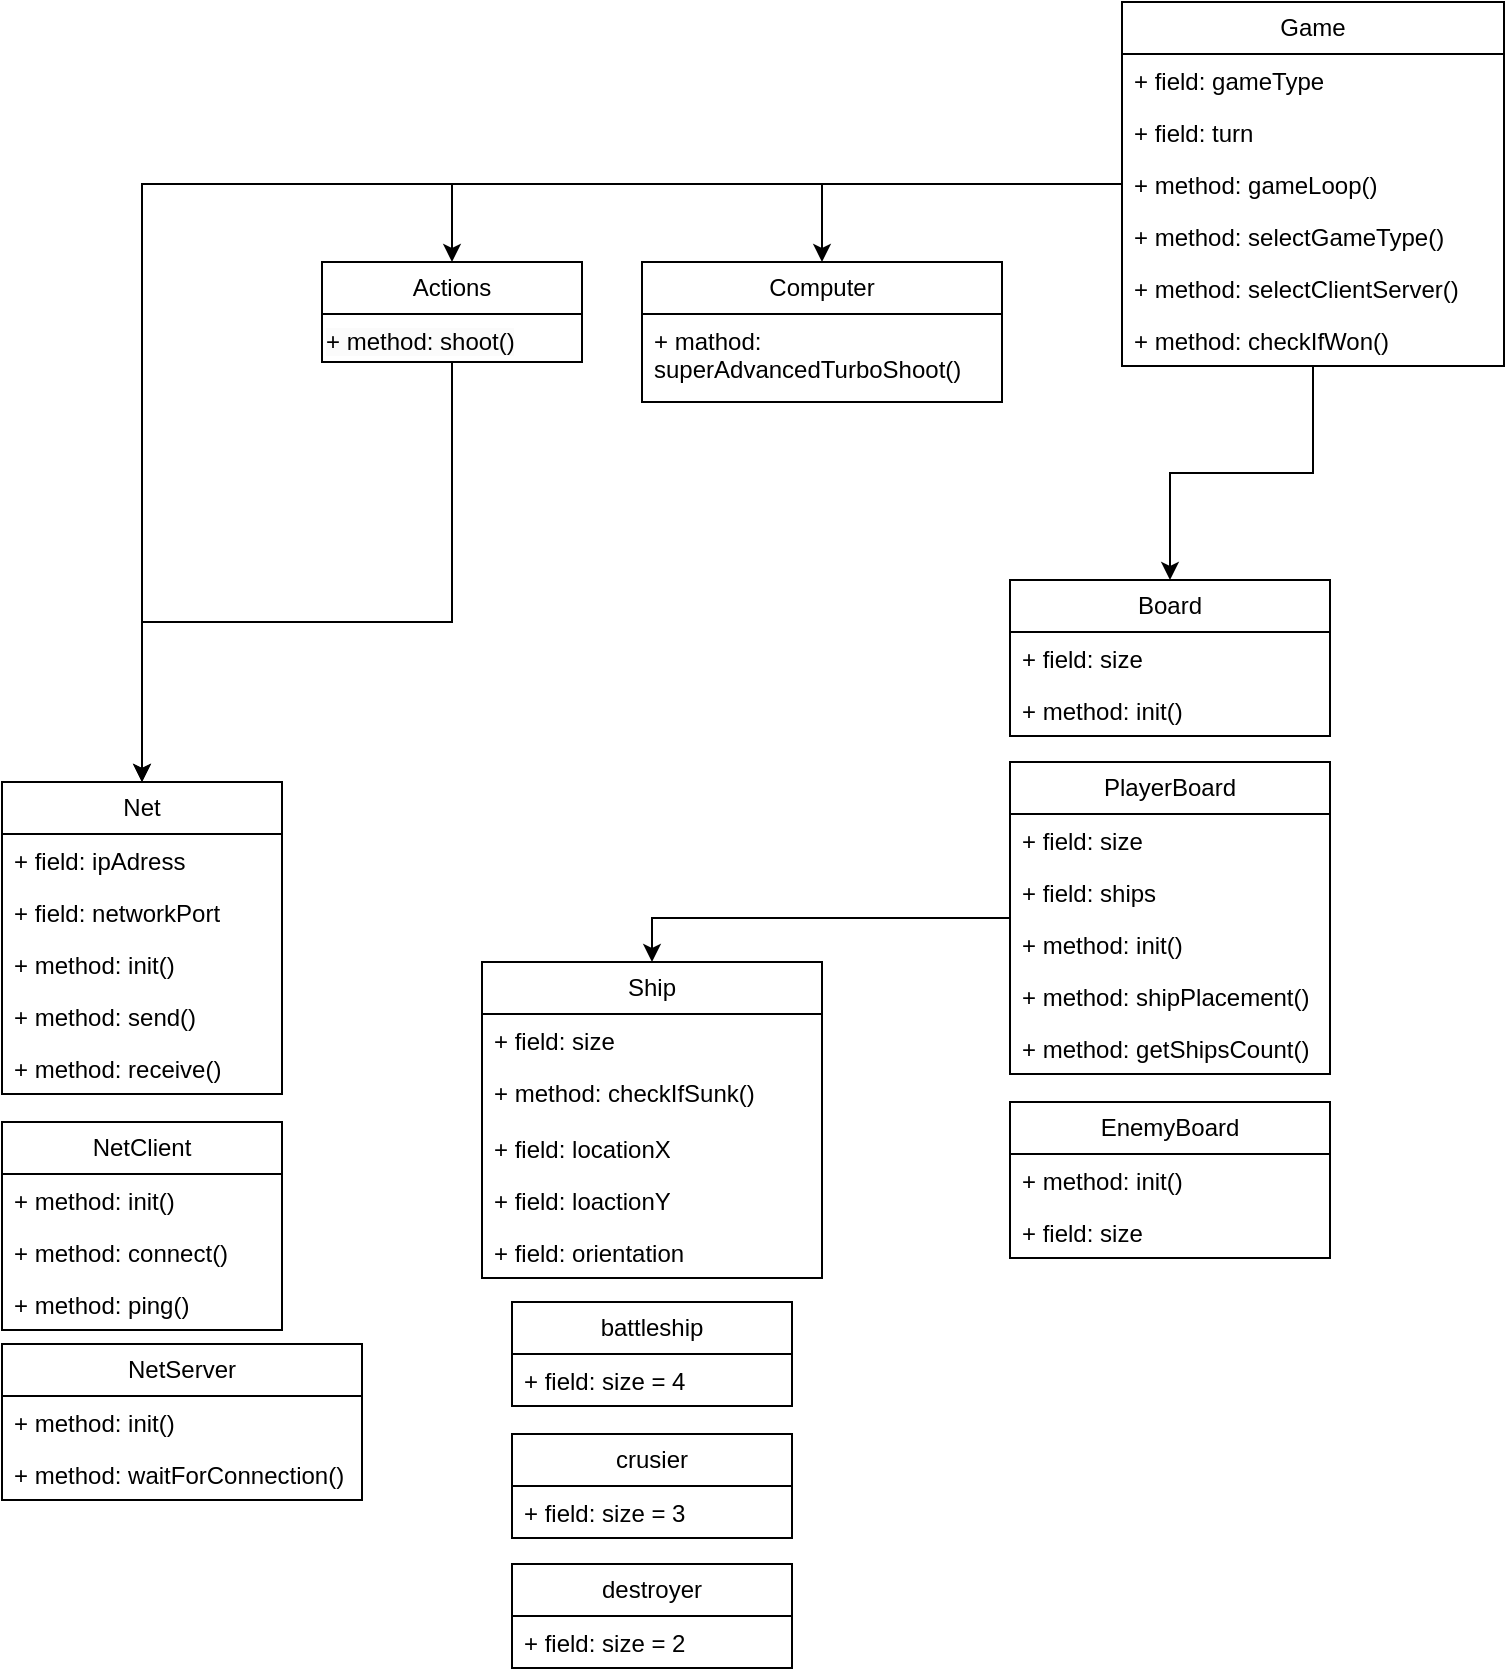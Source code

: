 <mxfile version="21.2.2">
  <diagram name="Strona-1" id="ptKBFkSR5Me5YF2H6tBo">
    <mxGraphModel dx="2522" dy="958" grid="1" gridSize="10" guides="1" tooltips="1" connect="1" arrows="1" fold="1" page="1" pageScale="1" pageWidth="827" pageHeight="1169" math="0" shadow="0">
      <root>
        <mxCell id="0" />
        <mxCell id="1" parent="0" />
        <mxCell id="-UJnBMwhe2p7QvLc2iG4-4" value="Ship" style="swimlane;fontStyle=0;childLayout=stackLayout;horizontal=1;startSize=26;fillColor=none;horizontalStack=0;resizeParent=1;resizeParentMax=0;resizeLast=0;collapsible=1;marginBottom=0;whiteSpace=wrap;html=1;" vertex="1" parent="1">
          <mxGeometry x="140" y="540" width="170" height="158" as="geometry" />
        </mxCell>
        <mxCell id="-UJnBMwhe2p7QvLc2iG4-16" value="+ field: size" style="text;strokeColor=none;fillColor=none;align=left;verticalAlign=top;spacingLeft=4;spacingRight=4;overflow=hidden;rotatable=0;points=[[0,0.5],[1,0.5]];portConstraint=eastwest;whiteSpace=wrap;html=1;" vertex="1" parent="-UJnBMwhe2p7QvLc2iG4-4">
          <mxGeometry y="26" width="170" height="26" as="geometry" />
        </mxCell>
        <mxCell id="-UJnBMwhe2p7QvLc2iG4-5" value="+ method: checkIfSunk()" style="text;strokeColor=none;fillColor=none;align=left;verticalAlign=top;spacingLeft=4;spacingRight=4;overflow=hidden;rotatable=0;points=[[0,0.5],[1,0.5]];portConstraint=eastwest;whiteSpace=wrap;html=1;" vertex="1" parent="-UJnBMwhe2p7QvLc2iG4-4">
          <mxGeometry y="52" width="170" height="28" as="geometry" />
        </mxCell>
        <mxCell id="-UJnBMwhe2p7QvLc2iG4-26" value="+ field: locationX" style="text;strokeColor=none;fillColor=none;align=left;verticalAlign=top;spacingLeft=4;spacingRight=4;overflow=hidden;rotatable=0;points=[[0,0.5],[1,0.5]];portConstraint=eastwest;whiteSpace=wrap;html=1;" vertex="1" parent="-UJnBMwhe2p7QvLc2iG4-4">
          <mxGeometry y="80" width="170" height="26" as="geometry" />
        </mxCell>
        <mxCell id="-UJnBMwhe2p7QvLc2iG4-25" value="+ field: loactionY" style="text;strokeColor=none;fillColor=none;align=left;verticalAlign=top;spacingLeft=4;spacingRight=4;overflow=hidden;rotatable=0;points=[[0,0.5],[1,0.5]];portConstraint=eastwest;whiteSpace=wrap;html=1;" vertex="1" parent="-UJnBMwhe2p7QvLc2iG4-4">
          <mxGeometry y="106" width="170" height="26" as="geometry" />
        </mxCell>
        <mxCell id="-UJnBMwhe2p7QvLc2iG4-27" value="+ field: orientation" style="text;strokeColor=none;fillColor=none;align=left;verticalAlign=top;spacingLeft=4;spacingRight=4;overflow=hidden;rotatable=0;points=[[0,0.5],[1,0.5]];portConstraint=eastwest;whiteSpace=wrap;html=1;" vertex="1" parent="-UJnBMwhe2p7QvLc2iG4-4">
          <mxGeometry y="132" width="170" height="26" as="geometry" />
        </mxCell>
        <mxCell id="-UJnBMwhe2p7QvLc2iG4-12" value="battleship" style="swimlane;fontStyle=0;childLayout=stackLayout;horizontal=1;startSize=26;fillColor=none;horizontalStack=0;resizeParent=1;resizeParentMax=0;resizeLast=0;collapsible=1;marginBottom=0;whiteSpace=wrap;html=1;" vertex="1" parent="1">
          <mxGeometry x="155" y="710" width="140" height="52" as="geometry" />
        </mxCell>
        <mxCell id="-UJnBMwhe2p7QvLc2iG4-13" value="+ field: size = 4" style="text;strokeColor=none;fillColor=none;align=left;verticalAlign=top;spacingLeft=4;spacingRight=4;overflow=hidden;rotatable=0;points=[[0,0.5],[1,0.5]];portConstraint=eastwest;whiteSpace=wrap;html=1;" vertex="1" parent="-UJnBMwhe2p7QvLc2iG4-12">
          <mxGeometry y="26" width="140" height="26" as="geometry" />
        </mxCell>
        <mxCell id="-UJnBMwhe2p7QvLc2iG4-17" value="destroyer" style="swimlane;fontStyle=0;childLayout=stackLayout;horizontal=1;startSize=26;fillColor=none;horizontalStack=0;resizeParent=1;resizeParentMax=0;resizeLast=0;collapsible=1;marginBottom=0;whiteSpace=wrap;html=1;" vertex="1" parent="1">
          <mxGeometry x="155" y="841" width="140" height="52" as="geometry" />
        </mxCell>
        <mxCell id="-UJnBMwhe2p7QvLc2iG4-18" value="+ field: size = 2" style="text;strokeColor=none;fillColor=none;align=left;verticalAlign=top;spacingLeft=4;spacingRight=4;overflow=hidden;rotatable=0;points=[[0,0.5],[1,0.5]];portConstraint=eastwest;whiteSpace=wrap;html=1;" vertex="1" parent="-UJnBMwhe2p7QvLc2iG4-17">
          <mxGeometry y="26" width="140" height="26" as="geometry" />
        </mxCell>
        <mxCell id="-UJnBMwhe2p7QvLc2iG4-21" value="crusier" style="swimlane;fontStyle=0;childLayout=stackLayout;horizontal=1;startSize=26;fillColor=none;horizontalStack=0;resizeParent=1;resizeParentMax=0;resizeLast=0;collapsible=1;marginBottom=0;whiteSpace=wrap;html=1;" vertex="1" parent="1">
          <mxGeometry x="155" y="776" width="140" height="52" as="geometry" />
        </mxCell>
        <mxCell id="-UJnBMwhe2p7QvLc2iG4-22" value="+ field: size = 3" style="text;strokeColor=none;fillColor=none;align=left;verticalAlign=top;spacingLeft=4;spacingRight=4;overflow=hidden;rotatable=0;points=[[0,0.5],[1,0.5]];portConstraint=eastwest;whiteSpace=wrap;html=1;" vertex="1" parent="-UJnBMwhe2p7QvLc2iG4-21">
          <mxGeometry y="26" width="140" height="26" as="geometry" />
        </mxCell>
        <mxCell id="-UJnBMwhe2p7QvLc2iG4-97" style="edgeStyle=orthogonalEdgeStyle;rounded=0;orthogonalLoop=1;jettySize=auto;html=1;entryX=0.5;entryY=0;entryDx=0;entryDy=0;" edge="1" parent="1" source="-UJnBMwhe2p7QvLc2iG4-28" target="-UJnBMwhe2p7QvLc2iG4-4">
          <mxGeometry relative="1" as="geometry" />
        </mxCell>
        <mxCell id="-UJnBMwhe2p7QvLc2iG4-28" value="PlayerBoard" style="swimlane;fontStyle=0;childLayout=stackLayout;horizontal=1;startSize=26;fillColor=none;horizontalStack=0;resizeParent=1;resizeParentMax=0;resizeLast=0;collapsible=1;marginBottom=0;whiteSpace=wrap;html=1;" vertex="1" parent="1">
          <mxGeometry x="404" y="440" width="160" height="156" as="geometry" />
        </mxCell>
        <mxCell id="-UJnBMwhe2p7QvLc2iG4-29" value="+ field: size" style="text;strokeColor=none;fillColor=none;align=left;verticalAlign=top;spacingLeft=4;spacingRight=4;overflow=hidden;rotatable=0;points=[[0,0.5],[1,0.5]];portConstraint=eastwest;whiteSpace=wrap;html=1;" vertex="1" parent="-UJnBMwhe2p7QvLc2iG4-28">
          <mxGeometry y="26" width="160" height="26" as="geometry" />
        </mxCell>
        <mxCell id="-UJnBMwhe2p7QvLc2iG4-82" value="+ field: ships" style="text;strokeColor=none;fillColor=none;align=left;verticalAlign=top;spacingLeft=4;spacingRight=4;overflow=hidden;rotatable=0;points=[[0,0.5],[1,0.5]];portConstraint=eastwest;whiteSpace=wrap;html=1;" vertex="1" parent="-UJnBMwhe2p7QvLc2iG4-28">
          <mxGeometry y="52" width="160" height="26" as="geometry" />
        </mxCell>
        <mxCell id="-UJnBMwhe2p7QvLc2iG4-36" value="+ method: init()" style="text;strokeColor=none;fillColor=none;align=left;verticalAlign=top;spacingLeft=4;spacingRight=4;overflow=hidden;rotatable=0;points=[[0,0.5],[1,0.5]];portConstraint=eastwest;whiteSpace=wrap;html=1;" vertex="1" parent="-UJnBMwhe2p7QvLc2iG4-28">
          <mxGeometry y="78" width="160" height="26" as="geometry" />
        </mxCell>
        <mxCell id="-UJnBMwhe2p7QvLc2iG4-72" value="+ method: shipPlacement()" style="text;strokeColor=none;fillColor=none;align=left;verticalAlign=top;spacingLeft=4;spacingRight=4;overflow=hidden;rotatable=0;points=[[0,0.5],[1,0.5]];portConstraint=eastwest;whiteSpace=wrap;html=1;" vertex="1" parent="-UJnBMwhe2p7QvLc2iG4-28">
          <mxGeometry y="104" width="160" height="26" as="geometry" />
        </mxCell>
        <mxCell id="-UJnBMwhe2p7QvLc2iG4-37" value="+ method: getShipsCount()" style="text;strokeColor=none;fillColor=none;align=left;verticalAlign=top;spacingLeft=4;spacingRight=4;overflow=hidden;rotatable=0;points=[[0,0.5],[1,0.5]];portConstraint=eastwest;whiteSpace=wrap;html=1;" vertex="1" parent="-UJnBMwhe2p7QvLc2iG4-28">
          <mxGeometry y="130" width="160" height="26" as="geometry" />
        </mxCell>
        <mxCell id="-UJnBMwhe2p7QvLc2iG4-32" value="Actions" style="swimlane;fontStyle=0;childLayout=stackLayout;horizontal=1;startSize=26;fillColor=none;horizontalStack=0;resizeParent=1;resizeParentMax=0;resizeLast=0;collapsible=1;marginBottom=0;whiteSpace=wrap;html=1;" vertex="1" parent="1">
          <mxGeometry x="60" y="190" width="130" height="50" as="geometry" />
        </mxCell>
        <mxCell id="-UJnBMwhe2p7QvLc2iG4-66" value="&lt;span style=&quot;color: rgb(0, 0, 0); font-family: Helvetica; font-size: 12px; font-style: normal; font-variant-ligatures: normal; font-variant-caps: normal; font-weight: 400; letter-spacing: normal; orphans: 2; text-align: left; text-indent: 0px; text-transform: none; widows: 2; word-spacing: 0px; -webkit-text-stroke-width: 0px; background-color: rgb(251, 251, 251); text-decoration-thickness: initial; text-decoration-style: initial; text-decoration-color: initial; float: none; display: inline !important;&quot;&gt;+ method: shoot()&lt;/span&gt;" style="text;whiteSpace=wrap;html=1;" vertex="1" parent="-UJnBMwhe2p7QvLc2iG4-32">
          <mxGeometry y="26" width="130" height="24" as="geometry" />
        </mxCell>
        <mxCell id="-UJnBMwhe2p7QvLc2iG4-38" value="EnemyBoard" style="swimlane;fontStyle=0;childLayout=stackLayout;horizontal=1;startSize=26;fillColor=none;horizontalStack=0;resizeParent=1;resizeParentMax=0;resizeLast=0;collapsible=1;marginBottom=0;whiteSpace=wrap;html=1;" vertex="1" parent="1">
          <mxGeometry x="404" y="610" width="160" height="78" as="geometry" />
        </mxCell>
        <mxCell id="-UJnBMwhe2p7QvLc2iG4-40" value="+ method: init()" style="text;strokeColor=none;fillColor=none;align=left;verticalAlign=top;spacingLeft=4;spacingRight=4;overflow=hidden;rotatable=0;points=[[0,0.5],[1,0.5]];portConstraint=eastwest;whiteSpace=wrap;html=1;" vertex="1" parent="-UJnBMwhe2p7QvLc2iG4-38">
          <mxGeometry y="26" width="160" height="26" as="geometry" />
        </mxCell>
        <mxCell id="-UJnBMwhe2p7QvLc2iG4-39" value="+ field: size" style="text;strokeColor=none;fillColor=none;align=left;verticalAlign=top;spacingLeft=4;spacingRight=4;overflow=hidden;rotatable=0;points=[[0,0.5],[1,0.5]];portConstraint=eastwest;whiteSpace=wrap;html=1;" vertex="1" parent="-UJnBMwhe2p7QvLc2iG4-38">
          <mxGeometry y="52" width="160" height="26" as="geometry" />
        </mxCell>
        <mxCell id="-UJnBMwhe2p7QvLc2iG4-42" value="Board" style="swimlane;fontStyle=0;childLayout=stackLayout;horizontal=1;startSize=26;fillColor=none;horizontalStack=0;resizeParent=1;resizeParentMax=0;resizeLast=0;collapsible=1;marginBottom=0;whiteSpace=wrap;html=1;" vertex="1" parent="1">
          <mxGeometry x="404" y="349" width="160" height="78" as="geometry" />
        </mxCell>
        <mxCell id="-UJnBMwhe2p7QvLc2iG4-43" value="+ field: size" style="text;strokeColor=none;fillColor=none;align=left;verticalAlign=top;spacingLeft=4;spacingRight=4;overflow=hidden;rotatable=0;points=[[0,0.5],[1,0.5]];portConstraint=eastwest;whiteSpace=wrap;html=1;" vertex="1" parent="-UJnBMwhe2p7QvLc2iG4-42">
          <mxGeometry y="26" width="160" height="26" as="geometry" />
        </mxCell>
        <mxCell id="-UJnBMwhe2p7QvLc2iG4-44" value="+ method: init()" style="text;strokeColor=none;fillColor=none;align=left;verticalAlign=top;spacingLeft=4;spacingRight=4;overflow=hidden;rotatable=0;points=[[0,0.5],[1,0.5]];portConstraint=eastwest;whiteSpace=wrap;html=1;" vertex="1" parent="-UJnBMwhe2p7QvLc2iG4-42">
          <mxGeometry y="52" width="160" height="26" as="geometry" />
        </mxCell>
        <mxCell id="-UJnBMwhe2p7QvLc2iG4-45" value="NetClient" style="swimlane;fontStyle=0;childLayout=stackLayout;horizontal=1;startSize=26;fillColor=none;horizontalStack=0;resizeParent=1;resizeParentMax=0;resizeLast=0;collapsible=1;marginBottom=0;whiteSpace=wrap;html=1;" vertex="1" parent="1">
          <mxGeometry x="-100" y="620" width="140" height="104" as="geometry" />
        </mxCell>
        <mxCell id="-UJnBMwhe2p7QvLc2iG4-46" value="+ method: init()" style="text;strokeColor=none;fillColor=none;align=left;verticalAlign=top;spacingLeft=4;spacingRight=4;overflow=hidden;rotatable=0;points=[[0,0.5],[1,0.5]];portConstraint=eastwest;whiteSpace=wrap;html=1;" vertex="1" parent="-UJnBMwhe2p7QvLc2iG4-45">
          <mxGeometry y="26" width="140" height="26" as="geometry" />
        </mxCell>
        <mxCell id="-UJnBMwhe2p7QvLc2iG4-80" value="+ method: connect()" style="text;strokeColor=none;fillColor=none;align=left;verticalAlign=top;spacingLeft=4;spacingRight=4;overflow=hidden;rotatable=0;points=[[0,0.5],[1,0.5]];portConstraint=eastwest;whiteSpace=wrap;html=1;" vertex="1" parent="-UJnBMwhe2p7QvLc2iG4-45">
          <mxGeometry y="52" width="140" height="26" as="geometry" />
        </mxCell>
        <mxCell id="-UJnBMwhe2p7QvLc2iG4-83" value="+ method: ping()" style="text;strokeColor=none;fillColor=none;align=left;verticalAlign=top;spacingLeft=4;spacingRight=4;overflow=hidden;rotatable=0;points=[[0,0.5],[1,0.5]];portConstraint=eastwest;whiteSpace=wrap;html=1;" vertex="1" parent="-UJnBMwhe2p7QvLc2iG4-45">
          <mxGeometry y="78" width="140" height="26" as="geometry" />
        </mxCell>
        <mxCell id="-UJnBMwhe2p7QvLc2iG4-49" value="Net" style="swimlane;fontStyle=0;childLayout=stackLayout;horizontal=1;startSize=26;fillColor=none;horizontalStack=0;resizeParent=1;resizeParentMax=0;resizeLast=0;collapsible=1;marginBottom=0;whiteSpace=wrap;html=1;" vertex="1" parent="1">
          <mxGeometry x="-100" y="450" width="140" height="156" as="geometry" />
        </mxCell>
        <mxCell id="-UJnBMwhe2p7QvLc2iG4-60" value="+ field: ipAdress" style="text;strokeColor=none;fillColor=none;align=left;verticalAlign=top;spacingLeft=4;spacingRight=4;overflow=hidden;rotatable=0;points=[[0,0.5],[1,0.5]];portConstraint=eastwest;whiteSpace=wrap;html=1;" vertex="1" parent="-UJnBMwhe2p7QvLc2iG4-49">
          <mxGeometry y="26" width="140" height="26" as="geometry" />
        </mxCell>
        <mxCell id="-UJnBMwhe2p7QvLc2iG4-61" value="+ field: networkPort" style="text;strokeColor=none;fillColor=none;align=left;verticalAlign=top;spacingLeft=4;spacingRight=4;overflow=hidden;rotatable=0;points=[[0,0.5],[1,0.5]];portConstraint=eastwest;whiteSpace=wrap;html=1;" vertex="1" parent="-UJnBMwhe2p7QvLc2iG4-49">
          <mxGeometry y="52" width="140" height="26" as="geometry" />
        </mxCell>
        <mxCell id="-UJnBMwhe2p7QvLc2iG4-50" value="+ method: init()" style="text;strokeColor=none;fillColor=none;align=left;verticalAlign=top;spacingLeft=4;spacingRight=4;overflow=hidden;rotatable=0;points=[[0,0.5],[1,0.5]];portConstraint=eastwest;whiteSpace=wrap;html=1;" vertex="1" parent="-UJnBMwhe2p7QvLc2iG4-49">
          <mxGeometry y="78" width="140" height="26" as="geometry" />
        </mxCell>
        <mxCell id="-UJnBMwhe2p7QvLc2iG4-51" value="+ method: send()" style="text;strokeColor=none;fillColor=none;align=left;verticalAlign=top;spacingLeft=4;spacingRight=4;overflow=hidden;rotatable=0;points=[[0,0.5],[1,0.5]];portConstraint=eastwest;whiteSpace=wrap;html=1;" vertex="1" parent="-UJnBMwhe2p7QvLc2iG4-49">
          <mxGeometry y="104" width="140" height="26" as="geometry" />
        </mxCell>
        <mxCell id="-UJnBMwhe2p7QvLc2iG4-52" value="+ method: receive()" style="text;strokeColor=none;fillColor=none;align=left;verticalAlign=top;spacingLeft=4;spacingRight=4;overflow=hidden;rotatable=0;points=[[0,0.5],[1,0.5]];portConstraint=eastwest;whiteSpace=wrap;html=1;" vertex="1" parent="-UJnBMwhe2p7QvLc2iG4-49">
          <mxGeometry y="130" width="140" height="26" as="geometry" />
        </mxCell>
        <mxCell id="-UJnBMwhe2p7QvLc2iG4-53" value="NetServer" style="swimlane;fontStyle=0;childLayout=stackLayout;horizontal=1;startSize=26;fillColor=none;horizontalStack=0;resizeParent=1;resizeParentMax=0;resizeLast=0;collapsible=1;marginBottom=0;whiteSpace=wrap;html=1;" vertex="1" parent="1">
          <mxGeometry x="-100" y="731" width="180" height="78" as="geometry" />
        </mxCell>
        <mxCell id="-UJnBMwhe2p7QvLc2iG4-54" value="+ method: init()" style="text;strokeColor=none;fillColor=none;align=left;verticalAlign=top;spacingLeft=4;spacingRight=4;overflow=hidden;rotatable=0;points=[[0,0.5],[1,0.5]];portConstraint=eastwest;whiteSpace=wrap;html=1;" vertex="1" parent="-UJnBMwhe2p7QvLc2iG4-53">
          <mxGeometry y="26" width="180" height="26" as="geometry" />
        </mxCell>
        <mxCell id="-UJnBMwhe2p7QvLc2iG4-79" value="+ method: waitForConnection()" style="text;strokeColor=none;fillColor=none;align=left;verticalAlign=top;spacingLeft=4;spacingRight=4;overflow=hidden;rotatable=0;points=[[0,0.5],[1,0.5]];portConstraint=eastwest;whiteSpace=wrap;html=1;" vertex="1" parent="-UJnBMwhe2p7QvLc2iG4-53">
          <mxGeometry y="52" width="180" height="26" as="geometry" />
        </mxCell>
        <mxCell id="-UJnBMwhe2p7QvLc2iG4-95" style="edgeStyle=orthogonalEdgeStyle;rounded=0;orthogonalLoop=1;jettySize=auto;html=1;" edge="1" parent="1" source="-UJnBMwhe2p7QvLc2iG4-67" target="-UJnBMwhe2p7QvLc2iG4-49">
          <mxGeometry relative="1" as="geometry" />
        </mxCell>
        <mxCell id="-UJnBMwhe2p7QvLc2iG4-96" style="edgeStyle=orthogonalEdgeStyle;rounded=0;orthogonalLoop=1;jettySize=auto;html=1;" edge="1" parent="1" source="-UJnBMwhe2p7QvLc2iG4-67" target="-UJnBMwhe2p7QvLc2iG4-42">
          <mxGeometry relative="1" as="geometry" />
        </mxCell>
        <mxCell id="-UJnBMwhe2p7QvLc2iG4-98" style="edgeStyle=orthogonalEdgeStyle;rounded=0;orthogonalLoop=1;jettySize=auto;html=1;entryX=0.5;entryY=0;entryDx=0;entryDy=0;" edge="1" parent="1" source="-UJnBMwhe2p7QvLc2iG4-67" target="-UJnBMwhe2p7QvLc2iG4-74">
          <mxGeometry relative="1" as="geometry" />
        </mxCell>
        <mxCell id="-UJnBMwhe2p7QvLc2iG4-99" style="edgeStyle=orthogonalEdgeStyle;rounded=0;orthogonalLoop=1;jettySize=auto;html=1;entryX=0.5;entryY=0;entryDx=0;entryDy=0;" edge="1" parent="1" source="-UJnBMwhe2p7QvLc2iG4-67" target="-UJnBMwhe2p7QvLc2iG4-32">
          <mxGeometry relative="1" as="geometry" />
        </mxCell>
        <mxCell id="-UJnBMwhe2p7QvLc2iG4-67" value="Game" style="swimlane;fontStyle=0;childLayout=stackLayout;horizontal=1;startSize=26;fillColor=none;horizontalStack=0;resizeParent=1;resizeParentMax=0;resizeLast=0;collapsible=1;marginBottom=0;whiteSpace=wrap;html=1;" vertex="1" parent="1">
          <mxGeometry x="460" y="60" width="191" height="182" as="geometry" />
        </mxCell>
        <mxCell id="-UJnBMwhe2p7QvLc2iG4-68" value="+ field: gameType" style="text;strokeColor=none;fillColor=none;align=left;verticalAlign=top;spacingLeft=4;spacingRight=4;overflow=hidden;rotatable=0;points=[[0,0.5],[1,0.5]];portConstraint=eastwest;whiteSpace=wrap;html=1;" vertex="1" parent="-UJnBMwhe2p7QvLc2iG4-67">
          <mxGeometry y="26" width="191" height="26" as="geometry" />
        </mxCell>
        <mxCell id="-UJnBMwhe2p7QvLc2iG4-91" value="+ field: turn" style="text;strokeColor=none;fillColor=none;align=left;verticalAlign=top;spacingLeft=4;spacingRight=4;overflow=hidden;rotatable=0;points=[[0,0.5],[1,0.5]];portConstraint=eastwest;whiteSpace=wrap;html=1;" vertex="1" parent="-UJnBMwhe2p7QvLc2iG4-67">
          <mxGeometry y="52" width="191" height="26" as="geometry" />
        </mxCell>
        <mxCell id="-UJnBMwhe2p7QvLc2iG4-69" value="+ method: gameLoop()" style="text;strokeColor=none;fillColor=none;align=left;verticalAlign=top;spacingLeft=4;spacingRight=4;overflow=hidden;rotatable=0;points=[[0,0.5],[1,0.5]];portConstraint=eastwest;whiteSpace=wrap;html=1;" vertex="1" parent="-UJnBMwhe2p7QvLc2iG4-67">
          <mxGeometry y="78" width="191" height="26" as="geometry" />
        </mxCell>
        <mxCell id="-UJnBMwhe2p7QvLc2iG4-81" value="+ method: selectGameType()" style="text;strokeColor=none;fillColor=none;align=left;verticalAlign=top;spacingLeft=4;spacingRight=4;overflow=hidden;rotatable=0;points=[[0,0.5],[1,0.5]];portConstraint=eastwest;whiteSpace=wrap;html=1;" vertex="1" parent="-UJnBMwhe2p7QvLc2iG4-67">
          <mxGeometry y="104" width="191" height="26" as="geometry" />
        </mxCell>
        <mxCell id="-UJnBMwhe2p7QvLc2iG4-86" value="+ method: selectClientServer()" style="text;strokeColor=none;fillColor=none;align=left;verticalAlign=top;spacingLeft=4;spacingRight=4;overflow=hidden;rotatable=0;points=[[0,0.5],[1,0.5]];portConstraint=eastwest;whiteSpace=wrap;html=1;" vertex="1" parent="-UJnBMwhe2p7QvLc2iG4-67">
          <mxGeometry y="130" width="191" height="26" as="geometry" />
        </mxCell>
        <mxCell id="-UJnBMwhe2p7QvLc2iG4-73" value="+ method: checkIfWon()" style="text;strokeColor=none;fillColor=none;align=left;verticalAlign=top;spacingLeft=4;spacingRight=4;overflow=hidden;rotatable=0;points=[[0,0.5],[1,0.5]];portConstraint=eastwest;whiteSpace=wrap;html=1;" vertex="1" parent="-UJnBMwhe2p7QvLc2iG4-67">
          <mxGeometry y="156" width="191" height="26" as="geometry" />
        </mxCell>
        <mxCell id="-UJnBMwhe2p7QvLc2iG4-74" value="Computer" style="swimlane;fontStyle=0;childLayout=stackLayout;horizontal=1;startSize=26;fillColor=none;horizontalStack=0;resizeParent=1;resizeParentMax=0;resizeLast=0;collapsible=1;marginBottom=0;whiteSpace=wrap;html=1;" vertex="1" parent="1">
          <mxGeometry x="220" y="190" width="180" height="70" as="geometry" />
        </mxCell>
        <mxCell id="-UJnBMwhe2p7QvLc2iG4-75" value="+ mathod: superAdvancedTurboShoot()" style="text;strokeColor=none;fillColor=none;align=left;verticalAlign=top;spacingLeft=4;spacingRight=4;overflow=hidden;rotatable=0;points=[[0,0.5],[1,0.5]];portConstraint=eastwest;whiteSpace=wrap;html=1;" vertex="1" parent="-UJnBMwhe2p7QvLc2iG4-74">
          <mxGeometry y="26" width="180" height="44" as="geometry" />
        </mxCell>
        <mxCell id="-UJnBMwhe2p7QvLc2iG4-101" style="edgeStyle=orthogonalEdgeStyle;rounded=0;orthogonalLoop=1;jettySize=auto;html=1;entryX=0.5;entryY=0;entryDx=0;entryDy=0;" edge="1" parent="1" source="-UJnBMwhe2p7QvLc2iG4-66" target="-UJnBMwhe2p7QvLc2iG4-49">
          <mxGeometry relative="1" as="geometry">
            <Array as="points">
              <mxPoint x="125" y="370" />
              <mxPoint x="-30" y="370" />
            </Array>
          </mxGeometry>
        </mxCell>
      </root>
    </mxGraphModel>
  </diagram>
</mxfile>
